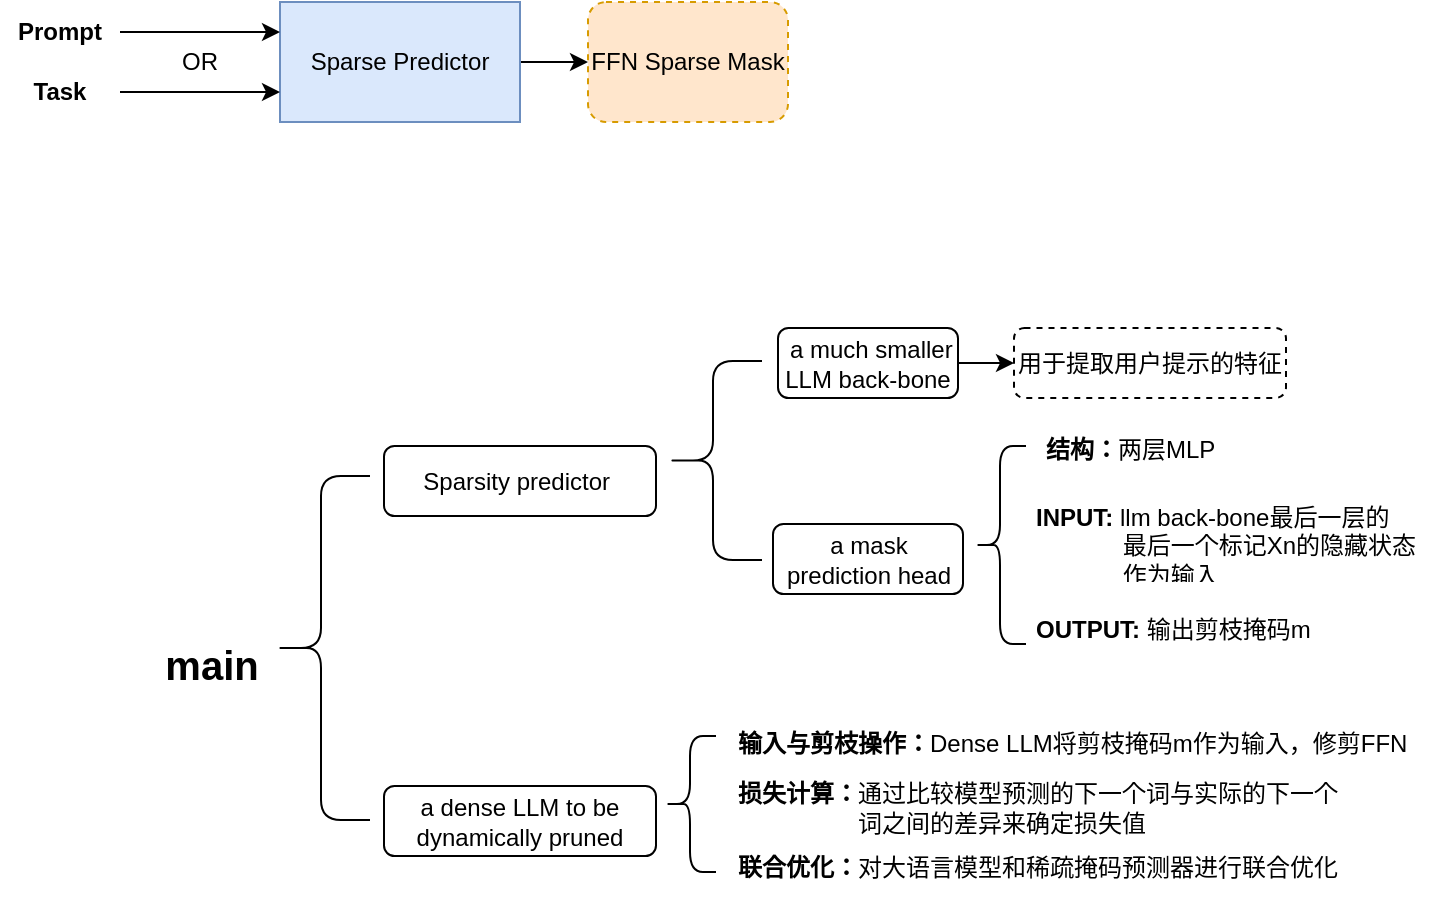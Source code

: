 <mxfile version="26.0.11">
  <diagram name="第 1 页" id="1eF0hRF-pGYvlpEf26P8">
    <mxGraphModel dx="989" dy="488" grid="0" gridSize="10" guides="1" tooltips="1" connect="1" arrows="1" fold="1" page="1" pageScale="1" pageWidth="827" pageHeight="1169" background="none" math="0" shadow="0">
      <root>
        <mxCell id="0" />
        <mxCell id="1" parent="0" />
        <mxCell id="FLRZDwi7_tAXWpCWDcj3-7" value="" style="edgeStyle=orthogonalEdgeStyle;rounded=0;orthogonalLoop=1;jettySize=auto;html=1;" edge="1" parent="1" source="FLRZDwi7_tAXWpCWDcj3-1" target="FLRZDwi7_tAXWpCWDcj3-6">
          <mxGeometry relative="1" as="geometry" />
        </mxCell>
        <mxCell id="FLRZDwi7_tAXWpCWDcj3-1" value="Sparse Predictor" style="rounded=0;whiteSpace=wrap;html=1;fillColor=#dae8fc;strokeColor=#6c8ebf;" vertex="1" parent="1">
          <mxGeometry x="260" y="320" width="120" height="60" as="geometry" />
        </mxCell>
        <mxCell id="FLRZDwi7_tAXWpCWDcj3-4" style="edgeStyle=orthogonalEdgeStyle;rounded=0;orthogonalLoop=1;jettySize=auto;html=1;exitX=1;exitY=0.5;exitDx=0;exitDy=0;entryX=0;entryY=0.25;entryDx=0;entryDy=0;" edge="1" parent="1" source="FLRZDwi7_tAXWpCWDcj3-2" target="FLRZDwi7_tAXWpCWDcj3-1">
          <mxGeometry relative="1" as="geometry" />
        </mxCell>
        <mxCell id="FLRZDwi7_tAXWpCWDcj3-2" value="Prompt" style="text;strokeColor=none;align=center;fillColor=none;html=1;verticalAlign=middle;whiteSpace=wrap;rounded=0;fontStyle=1" vertex="1" parent="1">
          <mxGeometry x="120" y="320" width="60" height="30" as="geometry" />
        </mxCell>
        <mxCell id="FLRZDwi7_tAXWpCWDcj3-5" style="edgeStyle=orthogonalEdgeStyle;rounded=0;orthogonalLoop=1;jettySize=auto;html=1;exitX=1;exitY=0.5;exitDx=0;exitDy=0;entryX=0;entryY=0.75;entryDx=0;entryDy=0;" edge="1" parent="1" source="FLRZDwi7_tAXWpCWDcj3-3" target="FLRZDwi7_tAXWpCWDcj3-1">
          <mxGeometry relative="1" as="geometry" />
        </mxCell>
        <mxCell id="FLRZDwi7_tAXWpCWDcj3-3" value="Task" style="text;strokeColor=none;align=center;fillColor=none;html=1;verticalAlign=middle;whiteSpace=wrap;rounded=0;fontStyle=1" vertex="1" parent="1">
          <mxGeometry x="120" y="350" width="60" height="30" as="geometry" />
        </mxCell>
        <mxCell id="FLRZDwi7_tAXWpCWDcj3-6" value="FFN Sparse Mask" style="rounded=1;whiteSpace=wrap;html=1;glass=0;dashed=1;fillColor=#ffe6cc;strokeColor=#d79b00;" vertex="1" parent="1">
          <mxGeometry x="414" y="320" width="100" height="60" as="geometry" />
        </mxCell>
        <mxCell id="FLRZDwi7_tAXWpCWDcj3-8" value="OR" style="text;strokeColor=none;align=center;fillColor=none;html=1;verticalAlign=middle;whiteSpace=wrap;rounded=0;" vertex="1" parent="1">
          <mxGeometry x="190" y="345" width="60" height="10" as="geometry" />
        </mxCell>
        <mxCell id="FLRZDwi7_tAXWpCWDcj3-11" value="Sparsity predictor&amp;nbsp;" style="rounded=1;whiteSpace=wrap;html=1;" vertex="1" parent="1">
          <mxGeometry x="312" y="542" width="136" height="35" as="geometry" />
        </mxCell>
        <mxCell id="FLRZDwi7_tAXWpCWDcj3-13" value="main" style="text;strokeColor=none;align=center;fillColor=none;html=1;verticalAlign=middle;whiteSpace=wrap;rounded=0;fontSize=20;fontStyle=1" vertex="1" parent="1">
          <mxGeometry x="196" y="636" width="60" height="30" as="geometry" />
        </mxCell>
        <mxCell id="FLRZDwi7_tAXWpCWDcj3-14" value="" style="shape=curlyBracket;whiteSpace=wrap;html=1;rounded=1;labelPosition=left;verticalLabelPosition=middle;align=right;verticalAlign=middle;" vertex="1" parent="1">
          <mxGeometry x="452" y="499.5" width="49" height="99.5" as="geometry" />
        </mxCell>
        <mxCell id="FLRZDwi7_tAXWpCWDcj3-15" value="&lt;div&gt;a&amp;nbsp;&lt;span style=&quot;background-color: transparent;&quot;&gt;dense LLM to be dynamically pruned&lt;/span&gt;&lt;/div&gt;" style="rounded=1;whiteSpace=wrap;html=1;" vertex="1" parent="1">
          <mxGeometry x="312" y="712" width="136" height="35" as="geometry" />
        </mxCell>
        <mxCell id="FLRZDwi7_tAXWpCWDcj3-16" value="" style="shape=curlyBracket;whiteSpace=wrap;html=1;rounded=1;labelPosition=left;verticalLabelPosition=middle;align=right;verticalAlign=middle;size=0.5;" vertex="1" parent="1">
          <mxGeometry x="256" y="557" width="49" height="172" as="geometry" />
        </mxCell>
        <mxCell id="FLRZDwi7_tAXWpCWDcj3-20" value="" style="edgeStyle=orthogonalEdgeStyle;rounded=0;orthogonalLoop=1;jettySize=auto;html=1;" edge="1" parent="1" source="FLRZDwi7_tAXWpCWDcj3-17" target="FLRZDwi7_tAXWpCWDcj3-19">
          <mxGeometry relative="1" as="geometry" />
        </mxCell>
        <mxCell id="FLRZDwi7_tAXWpCWDcj3-17" value="&lt;div&gt;&amp;nbsp;a much smaller LLM back-&lt;span style=&quot;background-color: transparent;&quot;&gt;bone&lt;/span&gt;&lt;/div&gt;" style="rounded=1;whiteSpace=wrap;html=1;" vertex="1" parent="1">
          <mxGeometry x="509" y="483" width="90" height="35" as="geometry" />
        </mxCell>
        <mxCell id="FLRZDwi7_tAXWpCWDcj3-18" value="a mask prediction head" style="rounded=1;whiteSpace=wrap;html=1;" vertex="1" parent="1">
          <mxGeometry x="506.5" y="581" width="95" height="35" as="geometry" />
        </mxCell>
        <mxCell id="FLRZDwi7_tAXWpCWDcj3-19" value="用于提取用户提示的特征" style="rounded=1;whiteSpace=wrap;html=1;dashed=1;" vertex="1" parent="1">
          <mxGeometry x="627" y="483" width="136" height="35" as="geometry" />
        </mxCell>
        <mxCell id="FLRZDwi7_tAXWpCWDcj3-21" value="&lt;b&gt;结构：&lt;/b&gt;两层MLP" style="rounded=1;whiteSpace=wrap;html=1;dashed=1;align=left;strokeColor=none;" vertex="1" parent="1">
          <mxGeometry x="641" y="526" width="136" height="35" as="geometry" />
        </mxCell>
        <mxCell id="FLRZDwi7_tAXWpCWDcj3-22" value="" style="shape=curlyBracket;whiteSpace=wrap;html=1;rounded=1;labelPosition=left;verticalLabelPosition=middle;align=right;verticalAlign=middle;" vertex="1" parent="1">
          <mxGeometry x="607" y="542" width="26" height="99" as="geometry" />
        </mxCell>
        <mxCell id="FLRZDwi7_tAXWpCWDcj3-23" value="&lt;b&gt;INPUT:&amp;nbsp;&lt;/b&gt;&lt;span style=&quot;background-color: transparent;&quot;&gt;llm back-bone最后一层的&lt;/span&gt;&lt;div&gt;&lt;span style=&quot;background-color: transparent;&quot;&gt;&lt;span style=&quot;white-space: pre;&quot;&gt;&#x9;&lt;/span&gt;&amp;nbsp; &amp;nbsp; &amp;nbsp;最后一个标记Xn的隐藏状态&lt;/span&gt;&lt;/div&gt;&lt;div&gt;&lt;span style=&quot;background-color: transparent;&quot;&gt;&amp;nbsp; &amp;nbsp; &amp;nbsp; &amp;nbsp; &amp;nbsp; &amp;nbsp; &amp;nbsp;作为输入&lt;/span&gt;&lt;/div&gt;" style="rounded=1;whiteSpace=wrap;html=1;dashed=1;align=left;strokeColor=none;" vertex="1" parent="1">
          <mxGeometry x="636" y="568" width="197" height="48" as="geometry" />
        </mxCell>
        <mxCell id="FLRZDwi7_tAXWpCWDcj3-26" value="&lt;div&gt;&lt;b&gt;OUTPUT:&amp;nbsp;&lt;/b&gt;&lt;span style=&quot;background-color: transparent;&quot;&gt;输出剪枝掩码m&lt;/span&gt;&lt;/div&gt;" style="rounded=1;whiteSpace=wrap;html=1;dashed=1;align=left;strokeColor=none;" vertex="1" parent="1">
          <mxGeometry x="636" y="610" width="191" height="48" as="geometry" />
        </mxCell>
        <mxCell id="FLRZDwi7_tAXWpCWDcj3-28" value="&lt;div&gt;&lt;b&gt;输入与剪枝操作：&lt;/b&gt;&lt;span style=&quot;background-color: transparent;&quot;&gt;Dense LLM将剪枝掩码m作为输入，修剪FFN&lt;/span&gt;&lt;/div&gt;" style="rounded=1;whiteSpace=wrap;html=1;align=left;strokeColor=none;" vertex="1" parent="1">
          <mxGeometry x="487" y="673" width="355" height="35" as="geometry" />
        </mxCell>
        <mxCell id="FLRZDwi7_tAXWpCWDcj3-30" value="" style="shape=curlyBracket;whiteSpace=wrap;html=1;rounded=1;labelPosition=left;verticalLabelPosition=middle;align=right;verticalAlign=middle;" vertex="1" parent="1">
          <mxGeometry x="452" y="687" width="26" height="68" as="geometry" />
        </mxCell>
        <mxCell id="FLRZDwi7_tAXWpCWDcj3-31" value="&lt;b&gt;损失计算：&lt;/b&gt;通过比较模型预测的下一个词与实际的下一个&lt;div&gt;&lt;span style=&quot;white-space: pre;&quot;&gt;&#x9;&lt;/span&gt;&lt;span style=&quot;white-space: pre;&quot;&gt;&#x9;&lt;/span&gt;&amp;nbsp; 词之间的差异来确定损失值&lt;/div&gt;" style="text;strokeColor=none;align=left;fillColor=none;html=1;verticalAlign=middle;whiteSpace=wrap;rounded=0;" vertex="1" parent="1">
          <mxGeometry x="487" y="708" width="308" height="30" as="geometry" />
        </mxCell>
        <mxCell id="FLRZDwi7_tAXWpCWDcj3-32" value="&lt;b&gt;联合优化：&lt;/b&gt;对大语言模型和稀疏掩码预测器进行联合优化" style="text;strokeColor=none;align=left;fillColor=none;html=1;verticalAlign=middle;whiteSpace=wrap;rounded=0;" vertex="1" parent="1">
          <mxGeometry x="487" y="738" width="308" height="30" as="geometry" />
        </mxCell>
      </root>
    </mxGraphModel>
  </diagram>
</mxfile>
